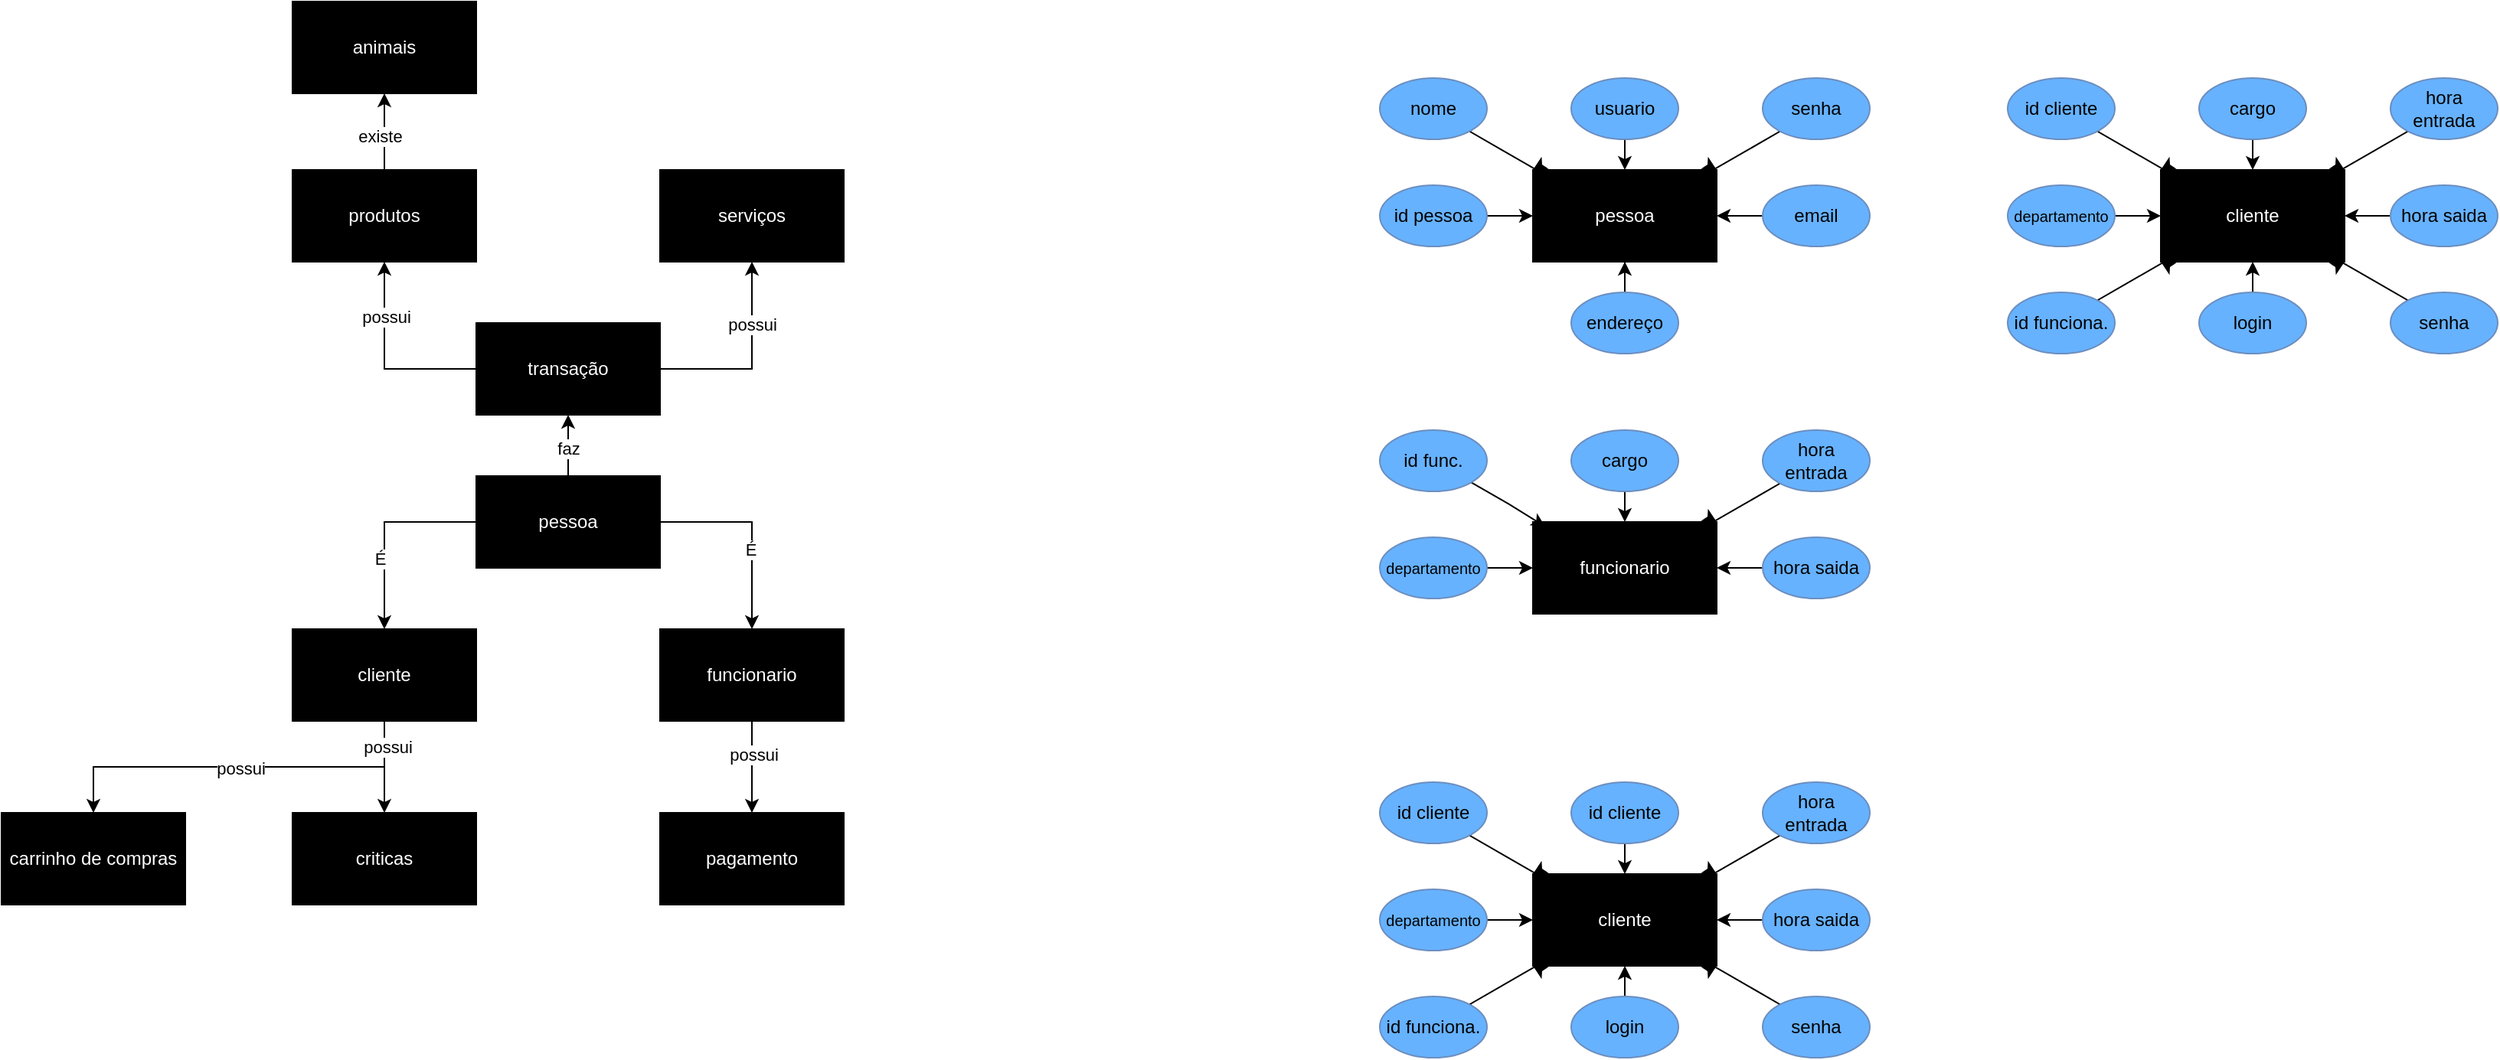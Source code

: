<mxfile version="21.6.7" type="github">
  <diagram name="Página-1" id="0tOQ5r8kIAjkrvAyIHn8">
    <mxGraphModel dx="839" dy="454" grid="1" gridSize="10" guides="1" tooltips="1" connect="1" arrows="1" fold="1" page="1" pageScale="1" pageWidth="1600" pageHeight="900" math="0" shadow="0">
      <root>
        <mxCell id="0" />
        <mxCell id="1" parent="0" />
        <mxCell id="EQd3RZfM9CDZcvZcSgba-10" style="edgeStyle=orthogonalEdgeStyle;rounded=0;orthogonalLoop=1;jettySize=auto;html=1;exitX=1;exitY=0.5;exitDx=0;exitDy=0;" edge="1" parent="1" source="EQd3RZfM9CDZcvZcSgba-1" target="EQd3RZfM9CDZcvZcSgba-4">
          <mxGeometry relative="1" as="geometry" />
        </mxCell>
        <mxCell id="EQd3RZfM9CDZcvZcSgba-39" value="É" style="edgeLabel;html=1;align=center;verticalAlign=middle;resizable=0;points=[];" vertex="1" connectable="0" parent="EQd3RZfM9CDZcvZcSgba-10">
          <mxGeometry x="0.2" y="-1" relative="1" as="geometry">
            <mxPoint as="offset" />
          </mxGeometry>
        </mxCell>
        <mxCell id="EQd3RZfM9CDZcvZcSgba-11" style="edgeStyle=orthogonalEdgeStyle;rounded=0;orthogonalLoop=1;jettySize=auto;html=1;exitX=0;exitY=0.5;exitDx=0;exitDy=0;entryX=0.5;entryY=0;entryDx=0;entryDy=0;" edge="1" parent="1" source="EQd3RZfM9CDZcvZcSgba-1" target="EQd3RZfM9CDZcvZcSgba-3">
          <mxGeometry relative="1" as="geometry" />
        </mxCell>
        <mxCell id="EQd3RZfM9CDZcvZcSgba-40" value="É" style="edgeLabel;html=1;align=center;verticalAlign=middle;resizable=0;points=[];" vertex="1" connectable="0" parent="EQd3RZfM9CDZcvZcSgba-11">
          <mxGeometry x="0.292" y="-3" relative="1" as="geometry">
            <mxPoint as="offset" />
          </mxGeometry>
        </mxCell>
        <mxCell id="EQd3RZfM9CDZcvZcSgba-12" style="edgeStyle=orthogonalEdgeStyle;rounded=0;orthogonalLoop=1;jettySize=auto;html=1;exitX=0.5;exitY=0;exitDx=0;exitDy=0;entryX=0.5;entryY=1;entryDx=0;entryDy=0;" edge="1" parent="1" source="EQd3RZfM9CDZcvZcSgba-1" target="EQd3RZfM9CDZcvZcSgba-5">
          <mxGeometry relative="1" as="geometry" />
        </mxCell>
        <mxCell id="EQd3RZfM9CDZcvZcSgba-48" value="faz" style="edgeLabel;html=1;align=center;verticalAlign=middle;resizable=0;points=[];" vertex="1" connectable="0" parent="EQd3RZfM9CDZcvZcSgba-12">
          <mxGeometry x="-0.1" relative="1" as="geometry">
            <mxPoint as="offset" />
          </mxGeometry>
        </mxCell>
        <mxCell id="EQd3RZfM9CDZcvZcSgba-1" value="&lt;font color=&quot;#ffffff&quot;&gt;pessoa&lt;/font&gt;" style="rounded=0;whiteSpace=wrap;html=1;fillColor=#000000;" vertex="1" parent="1">
          <mxGeometry x="340" y="470" width="120" height="60" as="geometry" />
        </mxCell>
        <mxCell id="EQd3RZfM9CDZcvZcSgba-18" style="edgeStyle=orthogonalEdgeStyle;rounded=0;orthogonalLoop=1;jettySize=auto;html=1;exitX=0.5;exitY=1;exitDx=0;exitDy=0;entryX=0.5;entryY=0;entryDx=0;entryDy=0;" edge="1" parent="1" source="EQd3RZfM9CDZcvZcSgba-3" target="EQd3RZfM9CDZcvZcSgba-9">
          <mxGeometry relative="1" as="geometry" />
        </mxCell>
        <mxCell id="EQd3RZfM9CDZcvZcSgba-23" style="edgeStyle=orthogonalEdgeStyle;rounded=0;orthogonalLoop=1;jettySize=auto;html=1;exitX=0.5;exitY=1;exitDx=0;exitDy=0;entryX=0.5;entryY=0;entryDx=0;entryDy=0;" edge="1" parent="1" source="EQd3RZfM9CDZcvZcSgba-3" target="EQd3RZfM9CDZcvZcSgba-21">
          <mxGeometry relative="1" as="geometry" />
        </mxCell>
        <mxCell id="EQd3RZfM9CDZcvZcSgba-41" value="possui" style="edgeLabel;html=1;align=center;verticalAlign=middle;resizable=0;points=[];" vertex="1" connectable="0" parent="EQd3RZfM9CDZcvZcSgba-23">
          <mxGeometry x="-0.864" y="2" relative="1" as="geometry">
            <mxPoint as="offset" />
          </mxGeometry>
        </mxCell>
        <mxCell id="EQd3RZfM9CDZcvZcSgba-44" value="possui" style="edgeLabel;html=1;align=center;verticalAlign=middle;resizable=0;points=[];" vertex="1" connectable="0" parent="EQd3RZfM9CDZcvZcSgba-23">
          <mxGeometry x="-0.008" y="1" relative="1" as="geometry">
            <mxPoint as="offset" />
          </mxGeometry>
        </mxCell>
        <mxCell id="EQd3RZfM9CDZcvZcSgba-3" value="&lt;font color=&quot;#ffffff&quot;&gt;cliente&lt;/font&gt;" style="rounded=0;whiteSpace=wrap;html=1;fillColor=#000000;" vertex="1" parent="1">
          <mxGeometry x="220" y="570" width="120" height="60" as="geometry" />
        </mxCell>
        <mxCell id="EQd3RZfM9CDZcvZcSgba-20" style="edgeStyle=orthogonalEdgeStyle;rounded=0;orthogonalLoop=1;jettySize=auto;html=1;exitX=0.5;exitY=1;exitDx=0;exitDy=0;entryX=0.5;entryY=0;entryDx=0;entryDy=0;" edge="1" parent="1" source="EQd3RZfM9CDZcvZcSgba-4" target="EQd3RZfM9CDZcvZcSgba-19">
          <mxGeometry relative="1" as="geometry" />
        </mxCell>
        <mxCell id="EQd3RZfM9CDZcvZcSgba-42" value="possui" style="edgeLabel;html=1;align=center;verticalAlign=middle;resizable=0;points=[];" vertex="1" connectable="0" parent="EQd3RZfM9CDZcvZcSgba-20">
          <mxGeometry x="-0.267" y="1" relative="1" as="geometry">
            <mxPoint as="offset" />
          </mxGeometry>
        </mxCell>
        <mxCell id="EQd3RZfM9CDZcvZcSgba-4" value="&lt;font color=&quot;#ffffff&quot;&gt;funcionario&lt;br&gt;&lt;/font&gt;" style="rounded=0;whiteSpace=wrap;html=1;fillColor=#000000;" vertex="1" parent="1">
          <mxGeometry x="460" y="570" width="120" height="60" as="geometry" />
        </mxCell>
        <mxCell id="EQd3RZfM9CDZcvZcSgba-15" style="edgeStyle=orthogonalEdgeStyle;rounded=0;orthogonalLoop=1;jettySize=auto;html=1;exitX=0;exitY=0.5;exitDx=0;exitDy=0;entryX=0.5;entryY=1;entryDx=0;entryDy=0;" edge="1" parent="1" source="EQd3RZfM9CDZcvZcSgba-5" target="EQd3RZfM9CDZcvZcSgba-6">
          <mxGeometry relative="1" as="geometry" />
        </mxCell>
        <mxCell id="EQd3RZfM9CDZcvZcSgba-46" value="possui" style="edgeLabel;html=1;align=center;verticalAlign=middle;resizable=0;points=[];" vertex="1" connectable="0" parent="EQd3RZfM9CDZcvZcSgba-15">
          <mxGeometry x="0.446" y="-1" relative="1" as="geometry">
            <mxPoint as="offset" />
          </mxGeometry>
        </mxCell>
        <mxCell id="EQd3RZfM9CDZcvZcSgba-16" style="edgeStyle=orthogonalEdgeStyle;rounded=0;orthogonalLoop=1;jettySize=auto;html=1;exitX=1;exitY=0.5;exitDx=0;exitDy=0;entryX=0.5;entryY=1;entryDx=0;entryDy=0;" edge="1" parent="1" source="EQd3RZfM9CDZcvZcSgba-5" target="EQd3RZfM9CDZcvZcSgba-7">
          <mxGeometry relative="1" as="geometry" />
        </mxCell>
        <mxCell id="EQd3RZfM9CDZcvZcSgba-45" value="possui" style="edgeLabel;html=1;align=center;verticalAlign=middle;resizable=0;points=[];" vertex="1" connectable="0" parent="EQd3RZfM9CDZcvZcSgba-16">
          <mxGeometry x="0.369" relative="1" as="geometry">
            <mxPoint as="offset" />
          </mxGeometry>
        </mxCell>
        <mxCell id="EQd3RZfM9CDZcvZcSgba-5" value="&lt;font color=&quot;#ffffff&quot;&gt;transação&lt;/font&gt;" style="rounded=0;whiteSpace=wrap;html=1;fillColor=#000000;" vertex="1" parent="1">
          <mxGeometry x="340" y="370" width="120" height="60" as="geometry" />
        </mxCell>
        <mxCell id="EQd3RZfM9CDZcvZcSgba-14" style="edgeStyle=orthogonalEdgeStyle;rounded=0;orthogonalLoop=1;jettySize=auto;html=1;exitX=0.5;exitY=0;exitDx=0;exitDy=0;entryX=0.5;entryY=1;entryDx=0;entryDy=0;" edge="1" parent="1" source="EQd3RZfM9CDZcvZcSgba-6" target="EQd3RZfM9CDZcvZcSgba-8">
          <mxGeometry relative="1" as="geometry" />
        </mxCell>
        <mxCell id="EQd3RZfM9CDZcvZcSgba-47" value="existe" style="edgeLabel;html=1;align=center;verticalAlign=middle;resizable=0;points=[];" vertex="1" connectable="0" parent="EQd3RZfM9CDZcvZcSgba-14">
          <mxGeometry x="-0.12" y="3" relative="1" as="geometry">
            <mxPoint as="offset" />
          </mxGeometry>
        </mxCell>
        <mxCell id="EQd3RZfM9CDZcvZcSgba-6" value="&lt;font color=&quot;#ffffff&quot;&gt;produtos&lt;br&gt;&lt;/font&gt;" style="rounded=0;whiteSpace=wrap;html=1;fillColor=#000000;" vertex="1" parent="1">
          <mxGeometry x="220" y="270" width="120" height="60" as="geometry" />
        </mxCell>
        <mxCell id="EQd3RZfM9CDZcvZcSgba-7" value="&lt;font color=&quot;#ffffff&quot;&gt;serviços&lt;/font&gt;" style="rounded=0;whiteSpace=wrap;html=1;fillColor=#000000;" vertex="1" parent="1">
          <mxGeometry x="460" y="270" width="120" height="60" as="geometry" />
        </mxCell>
        <mxCell id="EQd3RZfM9CDZcvZcSgba-8" value="&lt;font color=&quot;#ffffff&quot;&gt;animais&lt;/font&gt;" style="rounded=0;whiteSpace=wrap;html=1;fillColor=#000000;" vertex="1" parent="1">
          <mxGeometry x="220" y="160" width="120" height="60" as="geometry" />
        </mxCell>
        <mxCell id="EQd3RZfM9CDZcvZcSgba-9" value="&lt;font color=&quot;#ffffff&quot;&gt;criticas&lt;/font&gt;" style="rounded=0;whiteSpace=wrap;html=1;fillColor=#000000;" vertex="1" parent="1">
          <mxGeometry x="220" y="690" width="120" height="60" as="geometry" />
        </mxCell>
        <mxCell id="EQd3RZfM9CDZcvZcSgba-19" value="&lt;font color=&quot;#ffffff&quot;&gt;pagamento&lt;/font&gt;" style="rounded=0;whiteSpace=wrap;html=1;fillColor=#000000;" vertex="1" parent="1">
          <mxGeometry x="460" y="690" width="120" height="60" as="geometry" />
        </mxCell>
        <mxCell id="EQd3RZfM9CDZcvZcSgba-21" value="&lt;font color=&quot;#ffffff&quot;&gt;carrinho de compras&lt;/font&gt;" style="rounded=0;whiteSpace=wrap;html=1;fillColor=#000000;" vertex="1" parent="1">
          <mxGeometry x="30" y="690" width="120" height="60" as="geometry" />
        </mxCell>
        <mxCell id="EQd3RZfM9CDZcvZcSgba-24" value="&lt;font color=&quot;#ffffff&quot;&gt;pessoa&lt;/font&gt;" style="rounded=0;whiteSpace=wrap;html=1;fillColor=#000000;" vertex="1" parent="1">
          <mxGeometry x="1030" y="270" width="120" height="60" as="geometry" />
        </mxCell>
        <mxCell id="EQd3RZfM9CDZcvZcSgba-36" style="edgeStyle=orthogonalEdgeStyle;rounded=0;orthogonalLoop=1;jettySize=auto;html=1;exitX=1;exitY=0.5;exitDx=0;exitDy=0;entryX=0;entryY=0.5;entryDx=0;entryDy=0;" edge="1" parent="1" source="EQd3RZfM9CDZcvZcSgba-25" target="EQd3RZfM9CDZcvZcSgba-24">
          <mxGeometry relative="1" as="geometry" />
        </mxCell>
        <mxCell id="EQd3RZfM9CDZcvZcSgba-25" value="id pessoa" style="ellipse;whiteSpace=wrap;html=1;fillColor=#66B2FF;strokeColor=#6c8ebf;" vertex="1" parent="1">
          <mxGeometry x="930" y="280" width="70" height="40" as="geometry" />
        </mxCell>
        <mxCell id="EQd3RZfM9CDZcvZcSgba-30" style="edgeStyle=isometricEdgeStyle;rounded=0;orthogonalLoop=1;jettySize=auto;html=1;exitX=1;exitY=1;exitDx=0;exitDy=0;entryX=0;entryY=0;entryDx=0;entryDy=0;" edge="1" parent="1" source="EQd3RZfM9CDZcvZcSgba-26" target="EQd3RZfM9CDZcvZcSgba-24">
          <mxGeometry relative="1" as="geometry" />
        </mxCell>
        <mxCell id="EQd3RZfM9CDZcvZcSgba-26" value="nome" style="ellipse;whiteSpace=wrap;html=1;fillColor=#66B2FF;strokeColor=#6c8ebf;" vertex="1" parent="1">
          <mxGeometry x="930" y="210" width="70" height="40" as="geometry" />
        </mxCell>
        <mxCell id="EQd3RZfM9CDZcvZcSgba-32" style="edgeStyle=orthogonalEdgeStyle;rounded=0;orthogonalLoop=1;jettySize=auto;html=1;exitX=0.5;exitY=1;exitDx=0;exitDy=0;entryX=0.5;entryY=0;entryDx=0;entryDy=0;" edge="1" parent="1" source="EQd3RZfM9CDZcvZcSgba-27" target="EQd3RZfM9CDZcvZcSgba-24">
          <mxGeometry relative="1" as="geometry" />
        </mxCell>
        <mxCell id="EQd3RZfM9CDZcvZcSgba-27" value="usuario" style="ellipse;whiteSpace=wrap;html=1;fillColor=#66B2FF;strokeColor=#6c8ebf;" vertex="1" parent="1">
          <mxGeometry x="1055" y="210" width="70" height="40" as="geometry" />
        </mxCell>
        <mxCell id="EQd3RZfM9CDZcvZcSgba-34" style="edgeStyle=isometricEdgeStyle;rounded=0;orthogonalLoop=1;jettySize=auto;html=1;exitX=0;exitY=1;exitDx=0;exitDy=0;entryX=1;entryY=0;entryDx=0;entryDy=0;elbow=vertical;" edge="1" parent="1" source="EQd3RZfM9CDZcvZcSgba-28" target="EQd3RZfM9CDZcvZcSgba-24">
          <mxGeometry relative="1" as="geometry" />
        </mxCell>
        <mxCell id="EQd3RZfM9CDZcvZcSgba-28" value="senha" style="ellipse;whiteSpace=wrap;html=1;fillColor=#66B2FF;strokeColor=#6c8ebf;" vertex="1" parent="1">
          <mxGeometry x="1180" y="210" width="70" height="40" as="geometry" />
        </mxCell>
        <mxCell id="EQd3RZfM9CDZcvZcSgba-35" style="edgeStyle=orthogonalEdgeStyle;rounded=0;orthogonalLoop=1;jettySize=auto;html=1;exitX=0;exitY=0.5;exitDx=0;exitDy=0;entryX=1;entryY=0.5;entryDx=0;entryDy=0;" edge="1" parent="1" source="EQd3RZfM9CDZcvZcSgba-29" target="EQd3RZfM9CDZcvZcSgba-24">
          <mxGeometry relative="1" as="geometry" />
        </mxCell>
        <mxCell id="EQd3RZfM9CDZcvZcSgba-29" value="email" style="ellipse;whiteSpace=wrap;html=1;fillColor=#66B2FF;strokeColor=#6c8ebf;" vertex="1" parent="1">
          <mxGeometry x="1180" y="280" width="70" height="40" as="geometry" />
        </mxCell>
        <mxCell id="EQd3RZfM9CDZcvZcSgba-38" style="edgeStyle=orthogonalEdgeStyle;rounded=0;orthogonalLoop=1;jettySize=auto;html=1;entryX=0.5;entryY=1;entryDx=0;entryDy=0;" edge="1" parent="1" source="EQd3RZfM9CDZcvZcSgba-37" target="EQd3RZfM9CDZcvZcSgba-24">
          <mxGeometry relative="1" as="geometry" />
        </mxCell>
        <mxCell id="EQd3RZfM9CDZcvZcSgba-37" value="endereço" style="ellipse;whiteSpace=wrap;html=1;fillColor=#66B2FF;strokeColor=#6c8ebf;" vertex="1" parent="1">
          <mxGeometry x="1055" y="350" width="70" height="40" as="geometry" />
        </mxCell>
        <mxCell id="EQd3RZfM9CDZcvZcSgba-49" value="&lt;font color=&quot;#ffffff&quot;&gt;funcionario&lt;br&gt;&lt;/font&gt;" style="rounded=0;whiteSpace=wrap;html=1;fillColor=#000000;" vertex="1" parent="1">
          <mxGeometry x="1030" y="500" width="120" height="60" as="geometry" />
        </mxCell>
        <mxCell id="EQd3RZfM9CDZcvZcSgba-61" style="edgeStyle=orthogonalEdgeStyle;rounded=0;orthogonalLoop=1;jettySize=auto;html=1;exitX=0.5;exitY=1;exitDx=0;exitDy=0;entryX=0.5;entryY=0;entryDx=0;entryDy=0;" edge="1" parent="1" source="EQd3RZfM9CDZcvZcSgba-50" target="EQd3RZfM9CDZcvZcSgba-49">
          <mxGeometry relative="1" as="geometry" />
        </mxCell>
        <mxCell id="EQd3RZfM9CDZcvZcSgba-50" value="cargo" style="ellipse;whiteSpace=wrap;html=1;fillColor=#66B2FF;strokeColor=#6c8ebf;" vertex="1" parent="1">
          <mxGeometry x="1055" y="440" width="70" height="40" as="geometry" />
        </mxCell>
        <mxCell id="EQd3RZfM9CDZcvZcSgba-62" style="edgeStyle=isometricEdgeStyle;rounded=0;orthogonalLoop=1;jettySize=auto;html=1;exitX=0;exitY=1;exitDx=0;exitDy=0;entryX=1;entryY=0;entryDx=0;entryDy=0;elbow=vertical;" edge="1" parent="1" source="EQd3RZfM9CDZcvZcSgba-52" target="EQd3RZfM9CDZcvZcSgba-49">
          <mxGeometry relative="1" as="geometry" />
        </mxCell>
        <mxCell id="EQd3RZfM9CDZcvZcSgba-52" value="hora entrada" style="ellipse;whiteSpace=wrap;html=1;fillColor=#66B2FF;strokeColor=#6c8ebf;" vertex="1" parent="1">
          <mxGeometry x="1180" y="440" width="70" height="40" as="geometry" />
        </mxCell>
        <mxCell id="EQd3RZfM9CDZcvZcSgba-59" style="edgeStyle=orthogonalEdgeStyle;rounded=0;orthogonalLoop=1;jettySize=auto;html=1;exitX=1;exitY=0.5;exitDx=0;exitDy=0;entryX=0;entryY=0.5;entryDx=0;entryDy=0;" edge="1" parent="1" source="EQd3RZfM9CDZcvZcSgba-53" target="EQd3RZfM9CDZcvZcSgba-49">
          <mxGeometry relative="1" as="geometry" />
        </mxCell>
        <mxCell id="EQd3RZfM9CDZcvZcSgba-53" value="&lt;font style=&quot;font-size: 10px;&quot;&gt;departamento&lt;/font&gt;" style="ellipse;whiteSpace=wrap;html=1;fillColor=#66B2FF;strokeColor=#6c8ebf;" vertex="1" parent="1">
          <mxGeometry x="930" y="510" width="70" height="40" as="geometry" />
        </mxCell>
        <mxCell id="EQd3RZfM9CDZcvZcSgba-63" style="edgeStyle=orthogonalEdgeStyle;rounded=0;orthogonalLoop=1;jettySize=auto;html=1;exitX=0;exitY=0.5;exitDx=0;exitDy=0;entryX=1;entryY=0.5;entryDx=0;entryDy=0;" edge="1" parent="1" source="EQd3RZfM9CDZcvZcSgba-54" target="EQd3RZfM9CDZcvZcSgba-49">
          <mxGeometry relative="1" as="geometry" />
        </mxCell>
        <mxCell id="EQd3RZfM9CDZcvZcSgba-54" value="hora saida" style="ellipse;whiteSpace=wrap;html=1;fillColor=#66B2FF;strokeColor=#6c8ebf;" vertex="1" parent="1">
          <mxGeometry x="1180" y="510" width="70" height="40" as="geometry" />
        </mxCell>
        <mxCell id="EQd3RZfM9CDZcvZcSgba-66" value="&lt;font color=&quot;#ffffff&quot;&gt;cliente&lt;br&gt;&lt;/font&gt;" style="rounded=0;whiteSpace=wrap;html=1;fillColor=#000000;" vertex="1" parent="1">
          <mxGeometry x="1030" y="730" width="120" height="60" as="geometry" />
        </mxCell>
        <mxCell id="EQd3RZfM9CDZcvZcSgba-67" style="edgeStyle=orthogonalEdgeStyle;rounded=0;orthogonalLoop=1;jettySize=auto;html=1;exitX=0.5;exitY=1;exitDx=0;exitDy=0;entryX=0.5;entryY=0;entryDx=0;entryDy=0;" edge="1" parent="1" source="EQd3RZfM9CDZcvZcSgba-68" target="EQd3RZfM9CDZcvZcSgba-66">
          <mxGeometry relative="1" as="geometry" />
        </mxCell>
        <mxCell id="EQd3RZfM9CDZcvZcSgba-68" value="id cliente" style="ellipse;whiteSpace=wrap;html=1;fillColor=#66B2FF;strokeColor=#6c8ebf;" vertex="1" parent="1">
          <mxGeometry x="1055" y="670" width="70" height="40" as="geometry" />
        </mxCell>
        <mxCell id="EQd3RZfM9CDZcvZcSgba-87" style="edgeStyle=isometricEdgeStyle;rounded=0;orthogonalLoop=1;jettySize=auto;html=1;exitX=1;exitY=1;exitDx=0;exitDy=0;entryX=0;entryY=0;entryDx=0;entryDy=0;" edge="1" parent="1" source="EQd3RZfM9CDZcvZcSgba-70" target="EQd3RZfM9CDZcvZcSgba-66">
          <mxGeometry relative="1" as="geometry" />
        </mxCell>
        <mxCell id="EQd3RZfM9CDZcvZcSgba-70" value="id cliente" style="ellipse;whiteSpace=wrap;html=1;fillColor=#66B2FF;strokeColor=#6c8ebf;" vertex="1" parent="1">
          <mxGeometry x="930" y="670" width="70" height="40" as="geometry" />
        </mxCell>
        <mxCell id="EQd3RZfM9CDZcvZcSgba-71" style="edgeStyle=isometricEdgeStyle;rounded=0;orthogonalLoop=1;jettySize=auto;html=1;exitX=0;exitY=1;exitDx=0;exitDy=0;entryX=1;entryY=0;entryDx=0;entryDy=0;elbow=vertical;" edge="1" parent="1" source="EQd3RZfM9CDZcvZcSgba-72" target="EQd3RZfM9CDZcvZcSgba-66">
          <mxGeometry relative="1" as="geometry" />
        </mxCell>
        <mxCell id="EQd3RZfM9CDZcvZcSgba-72" value="hora entrada" style="ellipse;whiteSpace=wrap;html=1;fillColor=#66B2FF;strokeColor=#6c8ebf;" vertex="1" parent="1">
          <mxGeometry x="1180" y="670" width="70" height="40" as="geometry" />
        </mxCell>
        <mxCell id="EQd3RZfM9CDZcvZcSgba-73" style="edgeStyle=orthogonalEdgeStyle;rounded=0;orthogonalLoop=1;jettySize=auto;html=1;exitX=1;exitY=0.5;exitDx=0;exitDy=0;entryX=0;entryY=0.5;entryDx=0;entryDy=0;" edge="1" parent="1" source="EQd3RZfM9CDZcvZcSgba-74" target="EQd3RZfM9CDZcvZcSgba-66">
          <mxGeometry relative="1" as="geometry" />
        </mxCell>
        <mxCell id="EQd3RZfM9CDZcvZcSgba-74" value="&lt;font style=&quot;font-size: 10px;&quot;&gt;departamento&lt;/font&gt;" style="ellipse;whiteSpace=wrap;html=1;fillColor=#66B2FF;strokeColor=#6c8ebf;" vertex="1" parent="1">
          <mxGeometry x="930" y="740" width="70" height="40" as="geometry" />
        </mxCell>
        <mxCell id="EQd3RZfM9CDZcvZcSgba-75" style="edgeStyle=orthogonalEdgeStyle;rounded=0;orthogonalLoop=1;jettySize=auto;html=1;exitX=0;exitY=0.5;exitDx=0;exitDy=0;entryX=1;entryY=0.5;entryDx=0;entryDy=0;" edge="1" parent="1" source="EQd3RZfM9CDZcvZcSgba-76" target="EQd3RZfM9CDZcvZcSgba-66">
          <mxGeometry relative="1" as="geometry" />
        </mxCell>
        <mxCell id="EQd3RZfM9CDZcvZcSgba-76" value="hora saida" style="ellipse;whiteSpace=wrap;html=1;fillColor=#66B2FF;strokeColor=#6c8ebf;" vertex="1" parent="1">
          <mxGeometry x="1180" y="740" width="70" height="40" as="geometry" />
        </mxCell>
        <mxCell id="EQd3RZfM9CDZcvZcSgba-77" style="edgeStyle=isometricEdgeStyle;rounded=0;orthogonalLoop=1;jettySize=auto;html=1;exitX=1;exitY=0;exitDx=0;exitDy=0;entryX=0;entryY=1;entryDx=0;entryDy=0;elbow=vertical;" edge="1" parent="1" source="EQd3RZfM9CDZcvZcSgba-78" target="EQd3RZfM9CDZcvZcSgba-66">
          <mxGeometry relative="1" as="geometry" />
        </mxCell>
        <mxCell id="EQd3RZfM9CDZcvZcSgba-78" value="id funciona." style="ellipse;whiteSpace=wrap;html=1;fillColor=#66B2FF;strokeColor=#6c8ebf;" vertex="1" parent="1">
          <mxGeometry x="930" y="810" width="70" height="40" as="geometry" />
        </mxCell>
        <mxCell id="EQd3RZfM9CDZcvZcSgba-79" style="edgeStyle=orthogonalEdgeStyle;rounded=0;orthogonalLoop=1;jettySize=auto;html=1;exitX=0.5;exitY=0;exitDx=0;exitDy=0;entryX=0.5;entryY=1;entryDx=0;entryDy=0;" edge="1" parent="1" source="EQd3RZfM9CDZcvZcSgba-80" target="EQd3RZfM9CDZcvZcSgba-66">
          <mxGeometry relative="1" as="geometry" />
        </mxCell>
        <mxCell id="EQd3RZfM9CDZcvZcSgba-80" value="login" style="ellipse;whiteSpace=wrap;html=1;fillColor=#66B2FF;strokeColor=#6c8ebf;" vertex="1" parent="1">
          <mxGeometry x="1055" y="810" width="70" height="40" as="geometry" />
        </mxCell>
        <mxCell id="EQd3RZfM9CDZcvZcSgba-88" style="edgeStyle=isometricEdgeStyle;rounded=0;orthogonalLoop=1;jettySize=auto;html=1;exitX=0;exitY=0;exitDx=0;exitDy=0;entryX=1;entryY=1;entryDx=0;entryDy=0;" edge="1" parent="1" source="EQd3RZfM9CDZcvZcSgba-82" target="EQd3RZfM9CDZcvZcSgba-66">
          <mxGeometry relative="1" as="geometry" />
        </mxCell>
        <mxCell id="EQd3RZfM9CDZcvZcSgba-82" value="senha" style="ellipse;whiteSpace=wrap;html=1;fillColor=#66B2FF;strokeColor=#6c8ebf;" vertex="1" parent="1">
          <mxGeometry x="1180" y="810" width="70" height="40" as="geometry" />
        </mxCell>
        <mxCell id="EQd3RZfM9CDZcvZcSgba-86" style="edgeStyle=isometricEdgeStyle;rounded=0;orthogonalLoop=1;jettySize=auto;html=1;exitX=1;exitY=1;exitDx=0;exitDy=0;entryX=0.067;entryY=0.05;entryDx=0;entryDy=0;entryPerimeter=0;elbow=vertical;" edge="1" parent="1" source="EQd3RZfM9CDZcvZcSgba-84" target="EQd3RZfM9CDZcvZcSgba-49">
          <mxGeometry relative="1" as="geometry" />
        </mxCell>
        <mxCell id="EQd3RZfM9CDZcvZcSgba-84" value="id func." style="ellipse;whiteSpace=wrap;html=1;fillColor=#66B2FF;strokeColor=#6c8ebf;" vertex="1" parent="1">
          <mxGeometry x="930" y="440" width="70" height="40" as="geometry" />
        </mxCell>
        <mxCell id="EQd3RZfM9CDZcvZcSgba-89" value="&lt;font color=&quot;#ffffff&quot;&gt;cliente&lt;br&gt;&lt;/font&gt;" style="rounded=0;whiteSpace=wrap;html=1;fillColor=#000000;" vertex="1" parent="1">
          <mxGeometry x="1440" y="270" width="120" height="60" as="geometry" />
        </mxCell>
        <mxCell id="EQd3RZfM9CDZcvZcSgba-90" style="edgeStyle=orthogonalEdgeStyle;rounded=0;orthogonalLoop=1;jettySize=auto;html=1;exitX=0.5;exitY=1;exitDx=0;exitDy=0;entryX=0.5;entryY=0;entryDx=0;entryDy=0;" edge="1" parent="1" source="EQd3RZfM9CDZcvZcSgba-91" target="EQd3RZfM9CDZcvZcSgba-89">
          <mxGeometry relative="1" as="geometry" />
        </mxCell>
        <mxCell id="EQd3RZfM9CDZcvZcSgba-91" value="cargo" style="ellipse;whiteSpace=wrap;html=1;fillColor=#66B2FF;strokeColor=#6c8ebf;" vertex="1" parent="1">
          <mxGeometry x="1465" y="210" width="70" height="40" as="geometry" />
        </mxCell>
        <mxCell id="EQd3RZfM9CDZcvZcSgba-92" style="edgeStyle=isometricEdgeStyle;rounded=0;orthogonalLoop=1;jettySize=auto;html=1;exitX=1;exitY=1;exitDx=0;exitDy=0;entryX=0;entryY=0;entryDx=0;entryDy=0;" edge="1" parent="1" source="EQd3RZfM9CDZcvZcSgba-93" target="EQd3RZfM9CDZcvZcSgba-89">
          <mxGeometry relative="1" as="geometry" />
        </mxCell>
        <mxCell id="EQd3RZfM9CDZcvZcSgba-93" value="id cliente" style="ellipse;whiteSpace=wrap;html=1;fillColor=#66B2FF;strokeColor=#6c8ebf;" vertex="1" parent="1">
          <mxGeometry x="1340" y="210" width="70" height="40" as="geometry" />
        </mxCell>
        <mxCell id="EQd3RZfM9CDZcvZcSgba-94" style="edgeStyle=isometricEdgeStyle;rounded=0;orthogonalLoop=1;jettySize=auto;html=1;exitX=0;exitY=1;exitDx=0;exitDy=0;entryX=1;entryY=0;entryDx=0;entryDy=0;elbow=vertical;" edge="1" parent="1" source="EQd3RZfM9CDZcvZcSgba-95" target="EQd3RZfM9CDZcvZcSgba-89">
          <mxGeometry relative="1" as="geometry" />
        </mxCell>
        <mxCell id="EQd3RZfM9CDZcvZcSgba-95" value="hora entrada" style="ellipse;whiteSpace=wrap;html=1;fillColor=#66B2FF;strokeColor=#6c8ebf;" vertex="1" parent="1">
          <mxGeometry x="1590" y="210" width="70" height="40" as="geometry" />
        </mxCell>
        <mxCell id="EQd3RZfM9CDZcvZcSgba-96" style="edgeStyle=orthogonalEdgeStyle;rounded=0;orthogonalLoop=1;jettySize=auto;html=1;exitX=1;exitY=0.5;exitDx=0;exitDy=0;entryX=0;entryY=0.5;entryDx=0;entryDy=0;" edge="1" parent="1" source="EQd3RZfM9CDZcvZcSgba-97" target="EQd3RZfM9CDZcvZcSgba-89">
          <mxGeometry relative="1" as="geometry" />
        </mxCell>
        <mxCell id="EQd3RZfM9CDZcvZcSgba-97" value="&lt;font style=&quot;font-size: 10px;&quot;&gt;departamento&lt;/font&gt;" style="ellipse;whiteSpace=wrap;html=1;fillColor=#66B2FF;strokeColor=#6c8ebf;" vertex="1" parent="1">
          <mxGeometry x="1340" y="280" width="70" height="40" as="geometry" />
        </mxCell>
        <mxCell id="EQd3RZfM9CDZcvZcSgba-98" style="edgeStyle=orthogonalEdgeStyle;rounded=0;orthogonalLoop=1;jettySize=auto;html=1;exitX=0;exitY=0.5;exitDx=0;exitDy=0;entryX=1;entryY=0.5;entryDx=0;entryDy=0;" edge="1" parent="1" source="EQd3RZfM9CDZcvZcSgba-99" target="EQd3RZfM9CDZcvZcSgba-89">
          <mxGeometry relative="1" as="geometry" />
        </mxCell>
        <mxCell id="EQd3RZfM9CDZcvZcSgba-99" value="hora saida" style="ellipse;whiteSpace=wrap;html=1;fillColor=#66B2FF;strokeColor=#6c8ebf;" vertex="1" parent="1">
          <mxGeometry x="1590" y="280" width="70" height="40" as="geometry" />
        </mxCell>
        <mxCell id="EQd3RZfM9CDZcvZcSgba-100" style="edgeStyle=isometricEdgeStyle;rounded=0;orthogonalLoop=1;jettySize=auto;html=1;exitX=1;exitY=0;exitDx=0;exitDy=0;entryX=0;entryY=1;entryDx=0;entryDy=0;elbow=vertical;" edge="1" parent="1" source="EQd3RZfM9CDZcvZcSgba-101" target="EQd3RZfM9CDZcvZcSgba-89">
          <mxGeometry relative="1" as="geometry" />
        </mxCell>
        <mxCell id="EQd3RZfM9CDZcvZcSgba-101" value="id funciona." style="ellipse;whiteSpace=wrap;html=1;fillColor=#66B2FF;strokeColor=#6c8ebf;" vertex="1" parent="1">
          <mxGeometry x="1340" y="350" width="70" height="40" as="geometry" />
        </mxCell>
        <mxCell id="EQd3RZfM9CDZcvZcSgba-102" style="edgeStyle=orthogonalEdgeStyle;rounded=0;orthogonalLoop=1;jettySize=auto;html=1;exitX=0.5;exitY=0;exitDx=0;exitDy=0;entryX=0.5;entryY=1;entryDx=0;entryDy=0;" edge="1" parent="1" source="EQd3RZfM9CDZcvZcSgba-103" target="EQd3RZfM9CDZcvZcSgba-89">
          <mxGeometry relative="1" as="geometry" />
        </mxCell>
        <mxCell id="EQd3RZfM9CDZcvZcSgba-103" value="login" style="ellipse;whiteSpace=wrap;html=1;fillColor=#66B2FF;strokeColor=#6c8ebf;" vertex="1" parent="1">
          <mxGeometry x="1465" y="350" width="70" height="40" as="geometry" />
        </mxCell>
        <mxCell id="EQd3RZfM9CDZcvZcSgba-104" style="edgeStyle=isometricEdgeStyle;rounded=0;orthogonalLoop=1;jettySize=auto;html=1;exitX=0;exitY=0;exitDx=0;exitDy=0;entryX=1;entryY=1;entryDx=0;entryDy=0;" edge="1" parent="1" source="EQd3RZfM9CDZcvZcSgba-105" target="EQd3RZfM9CDZcvZcSgba-89">
          <mxGeometry relative="1" as="geometry" />
        </mxCell>
        <mxCell id="EQd3RZfM9CDZcvZcSgba-105" value="senha" style="ellipse;whiteSpace=wrap;html=1;fillColor=#66B2FF;strokeColor=#6c8ebf;" vertex="1" parent="1">
          <mxGeometry x="1590" y="350" width="70" height="40" as="geometry" />
        </mxCell>
      </root>
    </mxGraphModel>
  </diagram>
</mxfile>
